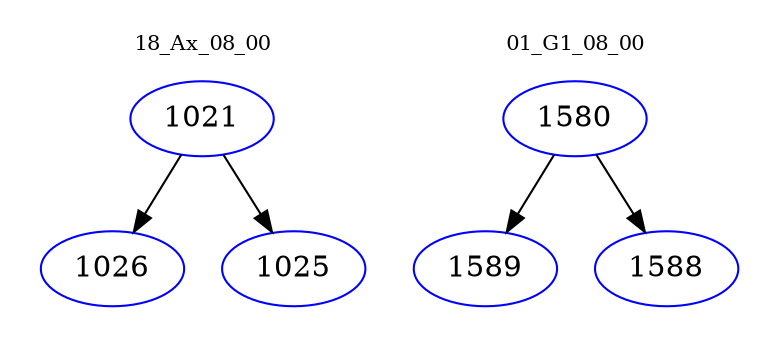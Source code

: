 digraph{
subgraph cluster_0 {
color = white
label = "18_Ax_08_00";
fontsize=10;
T0_1021 [label="1021", color="blue"]
T0_1021 -> T0_1026 [color="black"]
T0_1026 [label="1026", color="blue"]
T0_1021 -> T0_1025 [color="black"]
T0_1025 [label="1025", color="blue"]
}
subgraph cluster_1 {
color = white
label = "01_G1_08_00";
fontsize=10;
T1_1580 [label="1580", color="blue"]
T1_1580 -> T1_1589 [color="black"]
T1_1589 [label="1589", color="blue"]
T1_1580 -> T1_1588 [color="black"]
T1_1588 [label="1588", color="blue"]
}
}
